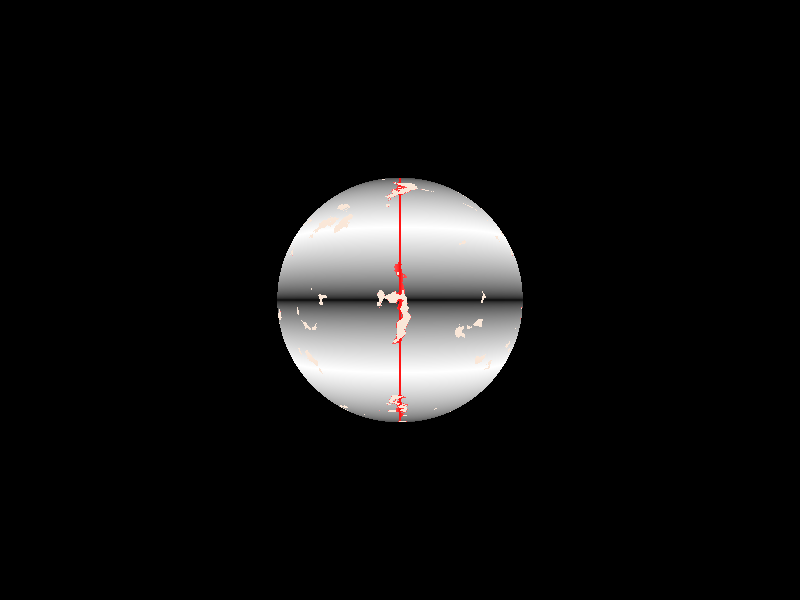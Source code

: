 #include "colors.inc"

camera{
        location <0,0,-5>
        look_at <0,0,0>
}

light_source{
        <10,10,-2>
        color White
}

sphere{
        0,1
        
        texture{
                pigment{
                        gradient y
                        pigment_map{
                                [0.0 color Black]
                                [1.0 color White]
                        }
                        triangle_wave
                }
        }
        texture{
                pigment{
                        gradient x
                        pigment_map{
                                [0.0 color Red]
                                [1.0 color Clear]
                        }
                        triangle_wave
                }
        }
        texture{
                pigment{
                        bozo
                        pigment_map{
                                [0.0 color Flesh]
                                [0.3 color Flesh]
                                [0.4 color Clear]
                        }
                        scale .2
                        turbulence 1
                }         
        }                                                      
}                                        